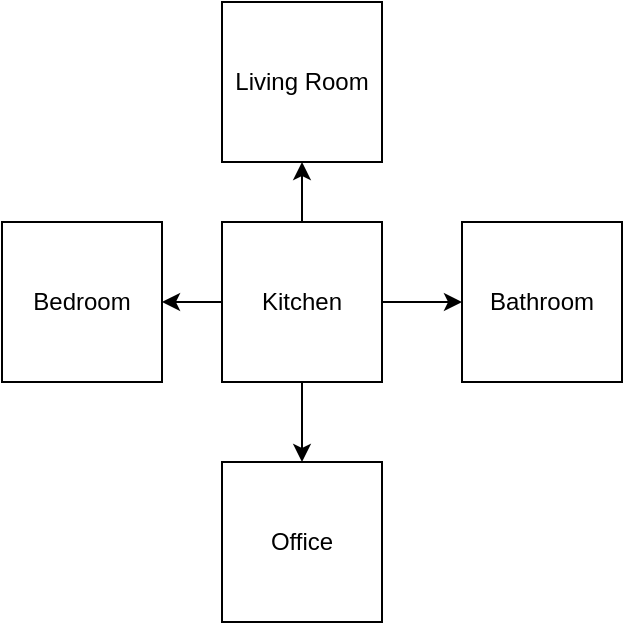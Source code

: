 <mxfile version="13.6.6" type="github"><diagram id="DTpFgeJ71Z_Wb_AhkRY9" name="Page-1"><mxGraphModel dx="441" dy="348" grid="1" gridSize="10" guides="1" tooltips="1" connect="1" arrows="1" fold="1" page="1" pageScale="1" pageWidth="827" pageHeight="1169" math="0" shadow="0"><root><mxCell id="0"/><mxCell id="1" parent="0"/><mxCell id="uQKgPTFWotAqyfQ-Kh8h-1" value="Living Room" style="whiteSpace=wrap;html=1;aspect=fixed;" vertex="1" parent="1"><mxGeometry x="160" y="10" width="80" height="80" as="geometry"/></mxCell><mxCell id="uQKgPTFWotAqyfQ-Kh8h-6" value="" style="edgeStyle=orthogonalEdgeStyle;rounded=0;orthogonalLoop=1;jettySize=auto;html=1;" edge="1" parent="1" source="uQKgPTFWotAqyfQ-Kh8h-2" target="uQKgPTFWotAqyfQ-Kh8h-5"><mxGeometry relative="1" as="geometry"/></mxCell><mxCell id="uQKgPTFWotAqyfQ-Kh8h-7" value="" style="edgeStyle=orthogonalEdgeStyle;rounded=0;orthogonalLoop=1;jettySize=auto;html=1;" edge="1" parent="1" source="uQKgPTFWotAqyfQ-Kh8h-2" target="uQKgPTFWotAqyfQ-Kh8h-4"><mxGeometry relative="1" as="geometry"/></mxCell><mxCell id="uQKgPTFWotAqyfQ-Kh8h-10" value="" style="edgeStyle=orthogonalEdgeStyle;rounded=0;orthogonalLoop=1;jettySize=auto;html=1;" edge="1" parent="1" source="uQKgPTFWotAqyfQ-Kh8h-2" target="uQKgPTFWotAqyfQ-Kh8h-3"><mxGeometry relative="1" as="geometry"/></mxCell><mxCell id="uQKgPTFWotAqyfQ-Kh8h-11" value="" style="edgeStyle=orthogonalEdgeStyle;rounded=0;orthogonalLoop=1;jettySize=auto;html=1;" edge="1" parent="1" source="uQKgPTFWotAqyfQ-Kh8h-2" target="uQKgPTFWotAqyfQ-Kh8h-1"><mxGeometry relative="1" as="geometry"/></mxCell><mxCell id="uQKgPTFWotAqyfQ-Kh8h-2" value="Kitchen" style="whiteSpace=wrap;html=1;aspect=fixed;" vertex="1" parent="1"><mxGeometry x="160" y="120" width="80" height="80" as="geometry"/></mxCell><mxCell id="uQKgPTFWotAqyfQ-Kh8h-3" value="Bathroom" style="whiteSpace=wrap;html=1;aspect=fixed;" vertex="1" parent="1"><mxGeometry x="280" y="120" width="80" height="80" as="geometry"/></mxCell><mxCell id="uQKgPTFWotAqyfQ-Kh8h-4" value="Bedroom" style="whiteSpace=wrap;html=1;aspect=fixed;" vertex="1" parent="1"><mxGeometry x="50" y="120" width="80" height="80" as="geometry"/></mxCell><mxCell id="uQKgPTFWotAqyfQ-Kh8h-5" value="Office" style="whiteSpace=wrap;html=1;aspect=fixed;" vertex="1" parent="1"><mxGeometry x="160" y="240" width="80" height="80" as="geometry"/></mxCell></root></mxGraphModel></diagram></mxfile>